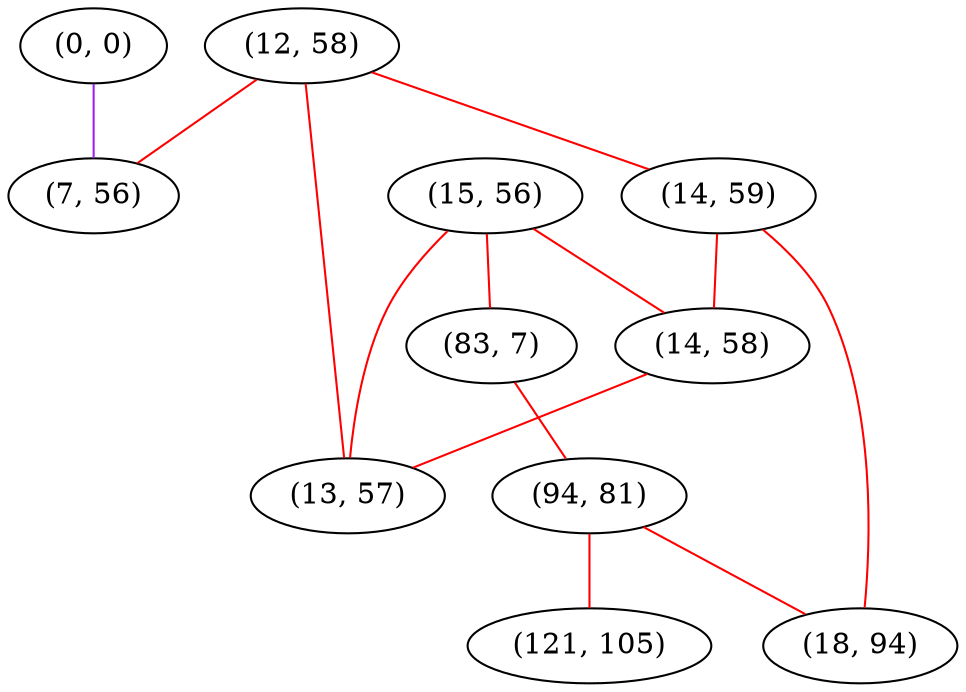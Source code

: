 graph "" {
"(0, 0)";
"(15, 56)";
"(12, 58)";
"(83, 7)";
"(7, 56)";
"(14, 59)";
"(94, 81)";
"(14, 58)";
"(13, 57)";
"(18, 94)";
"(121, 105)";
"(0, 0)" -- "(7, 56)"  [color=purple, key=0, weight=4];
"(15, 56)" -- "(13, 57)"  [color=red, key=0, weight=1];
"(15, 56)" -- "(14, 58)"  [color=red, key=0, weight=1];
"(15, 56)" -- "(83, 7)"  [color=red, key=0, weight=1];
"(12, 58)" -- "(14, 59)"  [color=red, key=0, weight=1];
"(12, 58)" -- "(13, 57)"  [color=red, key=0, weight=1];
"(12, 58)" -- "(7, 56)"  [color=red, key=0, weight=1];
"(83, 7)" -- "(94, 81)"  [color=red, key=0, weight=1];
"(14, 59)" -- "(18, 94)"  [color=red, key=0, weight=1];
"(14, 59)" -- "(14, 58)"  [color=red, key=0, weight=1];
"(94, 81)" -- "(18, 94)"  [color=red, key=0, weight=1];
"(94, 81)" -- "(121, 105)"  [color=red, key=0, weight=1];
"(14, 58)" -- "(13, 57)"  [color=red, key=0, weight=1];
}
